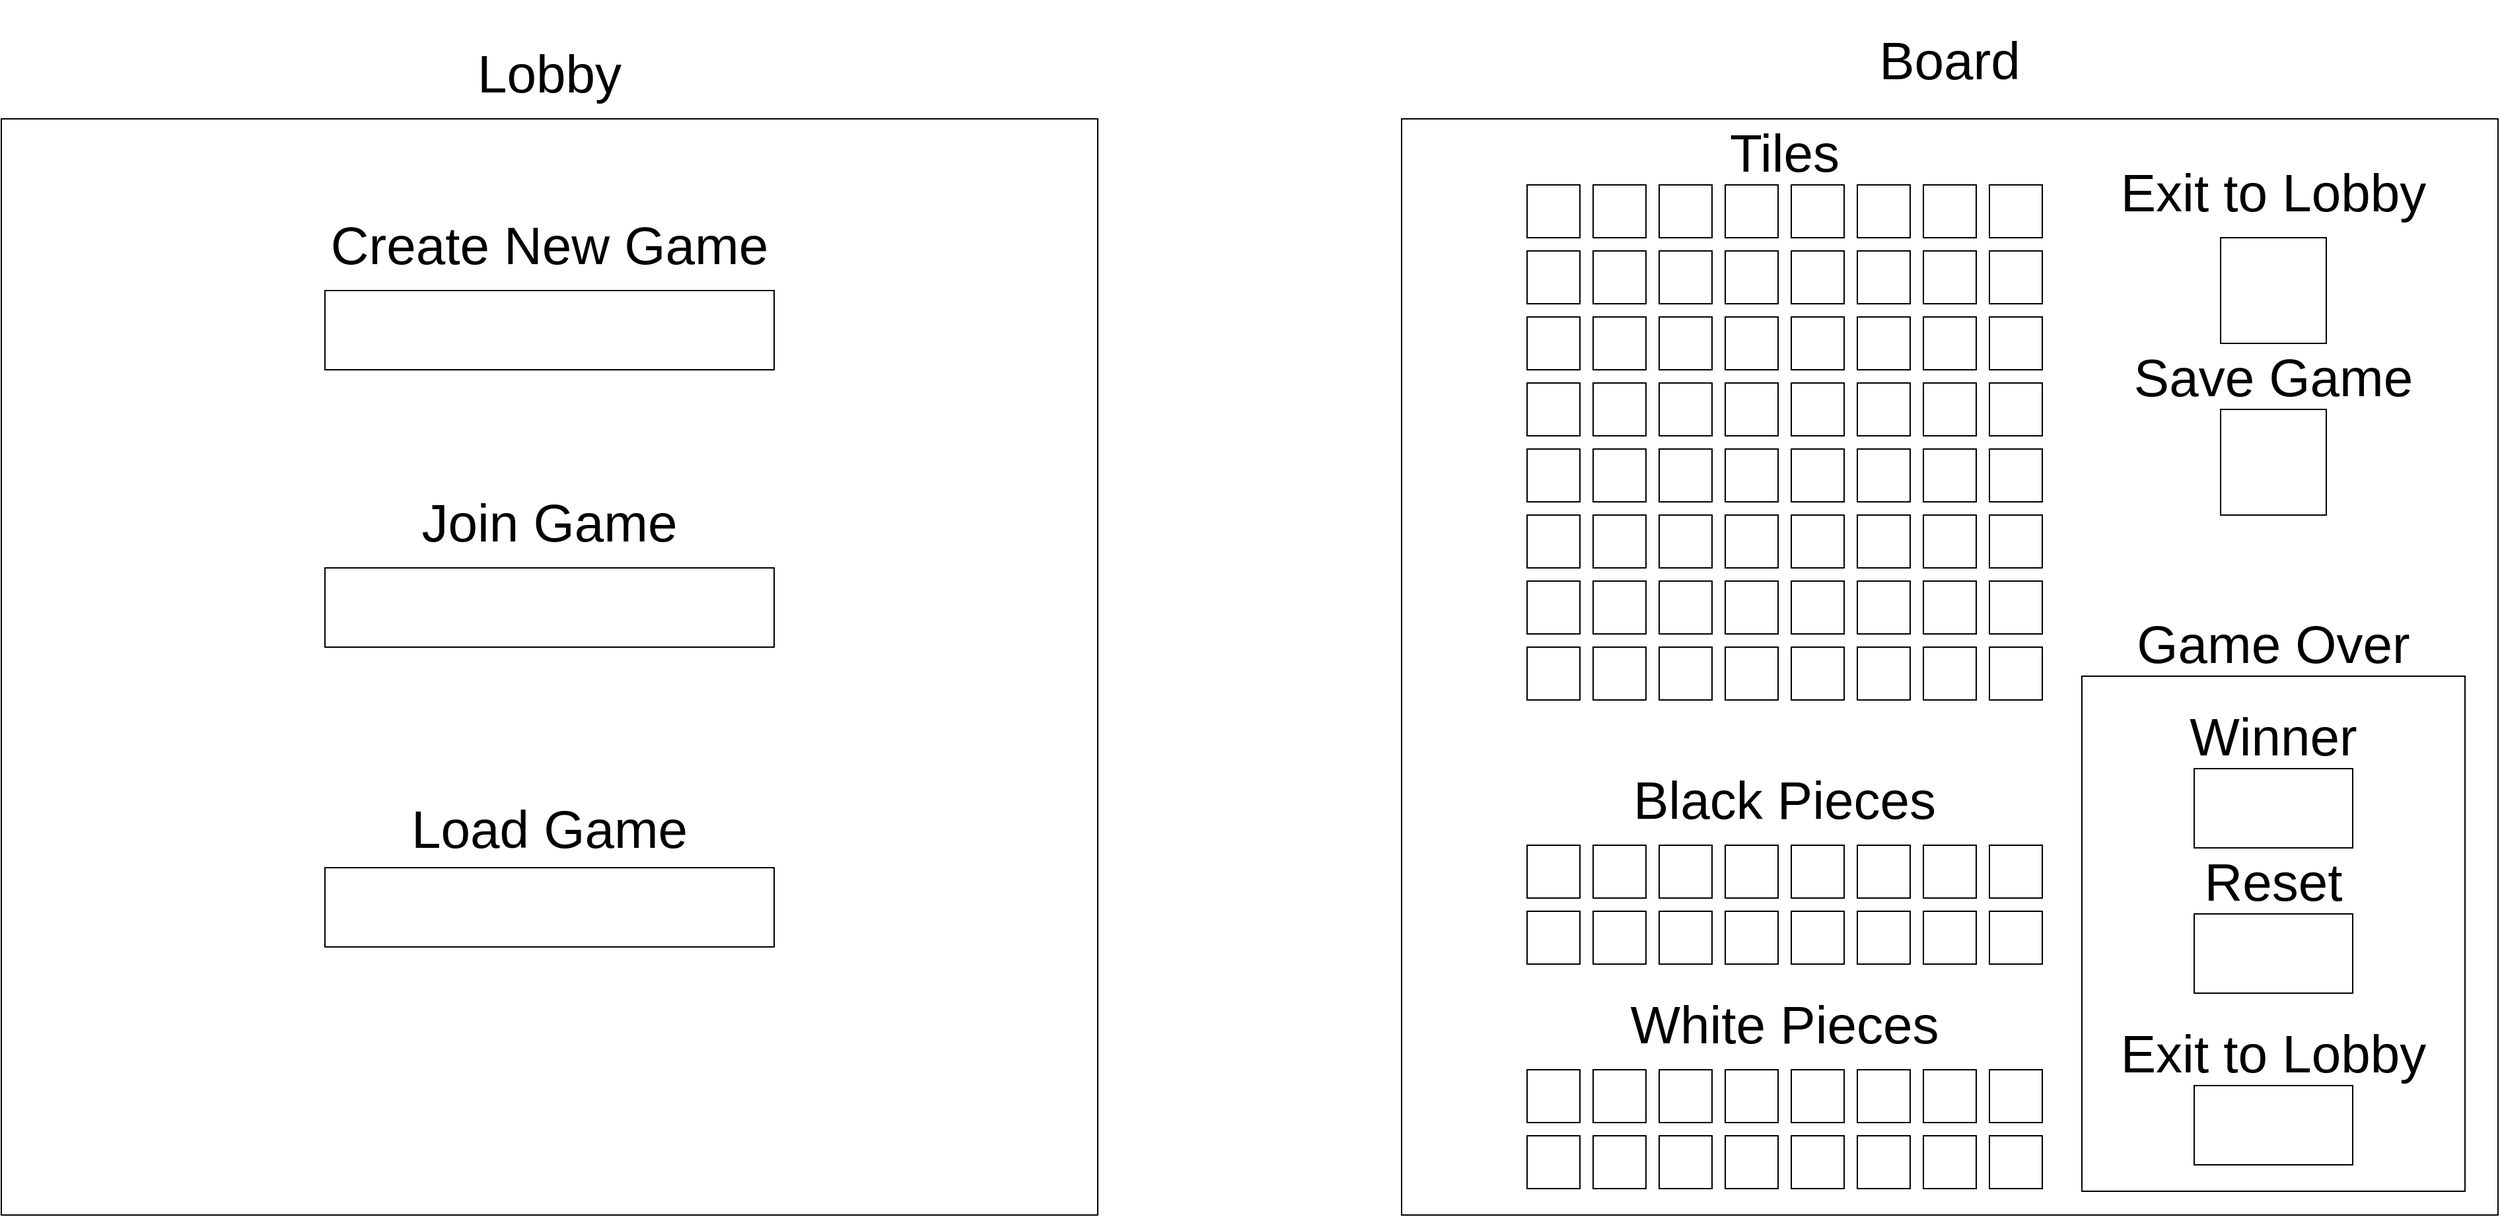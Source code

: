 <mxfile version="22.1.0" type="github">
  <diagram name="Page-1" id="HH6sbAwenjQrGD0H9NG_">
    <mxGraphModel dx="2784" dy="1676" grid="1" gridSize="10" guides="1" tooltips="1" connect="1" arrows="1" fold="1" page="1" pageScale="1" pageWidth="4000" pageHeight="1600" math="0" shadow="0">
      <root>
        <mxCell id="0" />
        <mxCell id="1" parent="0" />
        <mxCell id="sSzNnHYdinJ8F1af6JGd-1" value="" style="whiteSpace=wrap;html=1;aspect=fixed;" vertex="1" parent="1">
          <mxGeometry x="1270" y="520" width="830" height="830" as="geometry" />
        </mxCell>
        <mxCell id="sSzNnHYdinJ8F1af6JGd-179" value="" style="rounded=0;whiteSpace=wrap;html=1;" vertex="1" parent="1">
          <mxGeometry x="1785" y="942" width="290" height="390" as="geometry" />
        </mxCell>
        <mxCell id="sSzNnHYdinJ8F1af6JGd-2" value="" style="whiteSpace=wrap;html=1;aspect=fixed;" vertex="1" parent="1">
          <mxGeometry x="1365" y="570" width="40" height="40" as="geometry" />
        </mxCell>
        <mxCell id="sSzNnHYdinJ8F1af6JGd-4" value="" style="whiteSpace=wrap;html=1;aspect=fixed;" vertex="1" parent="1">
          <mxGeometry x="1415" y="570" width="40" height="40" as="geometry" />
        </mxCell>
        <mxCell id="sSzNnHYdinJ8F1af6JGd-5" value="" style="whiteSpace=wrap;html=1;aspect=fixed;" vertex="1" parent="1">
          <mxGeometry x="1465" y="570" width="40" height="40" as="geometry" />
        </mxCell>
        <mxCell id="sSzNnHYdinJ8F1af6JGd-6" value="" style="whiteSpace=wrap;html=1;aspect=fixed;" vertex="1" parent="1">
          <mxGeometry x="1515" y="570" width="40" height="40" as="geometry" />
        </mxCell>
        <mxCell id="sSzNnHYdinJ8F1af6JGd-7" value="" style="whiteSpace=wrap;html=1;aspect=fixed;" vertex="1" parent="1">
          <mxGeometry x="1565" y="570" width="40" height="40" as="geometry" />
        </mxCell>
        <mxCell id="sSzNnHYdinJ8F1af6JGd-8" value="" style="whiteSpace=wrap;html=1;aspect=fixed;" vertex="1" parent="1">
          <mxGeometry x="1615" y="570" width="40" height="40" as="geometry" />
        </mxCell>
        <mxCell id="sSzNnHYdinJ8F1af6JGd-9" value="" style="whiteSpace=wrap;html=1;aspect=fixed;" vertex="1" parent="1">
          <mxGeometry x="1665" y="570" width="40" height="40" as="geometry" />
        </mxCell>
        <mxCell id="sSzNnHYdinJ8F1af6JGd-10" value="" style="whiteSpace=wrap;html=1;aspect=fixed;" vertex="1" parent="1">
          <mxGeometry x="1715" y="570" width="40" height="40" as="geometry" />
        </mxCell>
        <mxCell id="sSzNnHYdinJ8F1af6JGd-11" value="" style="whiteSpace=wrap;html=1;aspect=fixed;" vertex="1" parent="1">
          <mxGeometry x="1365" y="620" width="40" height="40" as="geometry" />
        </mxCell>
        <mxCell id="sSzNnHYdinJ8F1af6JGd-12" value="" style="whiteSpace=wrap;html=1;aspect=fixed;" vertex="1" parent="1">
          <mxGeometry x="1415" y="620" width="40" height="40" as="geometry" />
        </mxCell>
        <mxCell id="sSzNnHYdinJ8F1af6JGd-13" value="" style="whiteSpace=wrap;html=1;aspect=fixed;" vertex="1" parent="1">
          <mxGeometry x="1465" y="620" width="40" height="40" as="geometry" />
        </mxCell>
        <mxCell id="sSzNnHYdinJ8F1af6JGd-14" value="" style="whiteSpace=wrap;html=1;aspect=fixed;" vertex="1" parent="1">
          <mxGeometry x="1515" y="620" width="40" height="40" as="geometry" />
        </mxCell>
        <mxCell id="sSzNnHYdinJ8F1af6JGd-16" value="" style="whiteSpace=wrap;html=1;aspect=fixed;" vertex="1" parent="1">
          <mxGeometry x="1565" y="620" width="40" height="40" as="geometry" />
        </mxCell>
        <mxCell id="sSzNnHYdinJ8F1af6JGd-17" value="" style="whiteSpace=wrap;html=1;aspect=fixed;" vertex="1" parent="1">
          <mxGeometry x="1615" y="620" width="40" height="40" as="geometry" />
        </mxCell>
        <mxCell id="sSzNnHYdinJ8F1af6JGd-18" value="" style="whiteSpace=wrap;html=1;aspect=fixed;" vertex="1" parent="1">
          <mxGeometry x="1665" y="620" width="40" height="40" as="geometry" />
        </mxCell>
        <mxCell id="sSzNnHYdinJ8F1af6JGd-19" value="" style="whiteSpace=wrap;html=1;aspect=fixed;" vertex="1" parent="1">
          <mxGeometry x="1715" y="620" width="40" height="40" as="geometry" />
        </mxCell>
        <mxCell id="sSzNnHYdinJ8F1af6JGd-20" value="" style="whiteSpace=wrap;html=1;aspect=fixed;" vertex="1" parent="1">
          <mxGeometry x="1365" y="670" width="40" height="40" as="geometry" />
        </mxCell>
        <mxCell id="sSzNnHYdinJ8F1af6JGd-21" value="" style="whiteSpace=wrap;html=1;aspect=fixed;" vertex="1" parent="1">
          <mxGeometry x="1415" y="670" width="40" height="40" as="geometry" />
        </mxCell>
        <mxCell id="sSzNnHYdinJ8F1af6JGd-22" value="" style="whiteSpace=wrap;html=1;aspect=fixed;" vertex="1" parent="1">
          <mxGeometry x="1465" y="670" width="40" height="40" as="geometry" />
        </mxCell>
        <mxCell id="sSzNnHYdinJ8F1af6JGd-23" value="" style="whiteSpace=wrap;html=1;aspect=fixed;" vertex="1" parent="1">
          <mxGeometry x="1515" y="670" width="40" height="40" as="geometry" />
        </mxCell>
        <mxCell id="sSzNnHYdinJ8F1af6JGd-24" value="" style="whiteSpace=wrap;html=1;aspect=fixed;" vertex="1" parent="1">
          <mxGeometry x="1565" y="670" width="40" height="40" as="geometry" />
        </mxCell>
        <mxCell id="sSzNnHYdinJ8F1af6JGd-25" value="" style="whiteSpace=wrap;html=1;aspect=fixed;" vertex="1" parent="1">
          <mxGeometry x="1615" y="670" width="40" height="40" as="geometry" />
        </mxCell>
        <mxCell id="sSzNnHYdinJ8F1af6JGd-26" value="" style="whiteSpace=wrap;html=1;aspect=fixed;" vertex="1" parent="1">
          <mxGeometry x="1665" y="670" width="40" height="40" as="geometry" />
        </mxCell>
        <mxCell id="sSzNnHYdinJ8F1af6JGd-27" value="" style="whiteSpace=wrap;html=1;aspect=fixed;" vertex="1" parent="1">
          <mxGeometry x="1715" y="670" width="40" height="40" as="geometry" />
        </mxCell>
        <mxCell id="sSzNnHYdinJ8F1af6JGd-28" value="" style="whiteSpace=wrap;html=1;aspect=fixed;" vertex="1" parent="1">
          <mxGeometry x="1365" y="720" width="40" height="40" as="geometry" />
        </mxCell>
        <mxCell id="sSzNnHYdinJ8F1af6JGd-29" value="" style="whiteSpace=wrap;html=1;aspect=fixed;" vertex="1" parent="1">
          <mxGeometry x="1415" y="720" width="40" height="40" as="geometry" />
        </mxCell>
        <mxCell id="sSzNnHYdinJ8F1af6JGd-30" value="" style="whiteSpace=wrap;html=1;aspect=fixed;" vertex="1" parent="1">
          <mxGeometry x="1465" y="720" width="40" height="40" as="geometry" />
        </mxCell>
        <mxCell id="sSzNnHYdinJ8F1af6JGd-31" value="" style="whiteSpace=wrap;html=1;aspect=fixed;" vertex="1" parent="1">
          <mxGeometry x="1515" y="720" width="40" height="40" as="geometry" />
        </mxCell>
        <mxCell id="sSzNnHYdinJ8F1af6JGd-32" value="" style="whiteSpace=wrap;html=1;aspect=fixed;" vertex="1" parent="1">
          <mxGeometry x="1565" y="720" width="40" height="40" as="geometry" />
        </mxCell>
        <mxCell id="sSzNnHYdinJ8F1af6JGd-33" value="" style="whiteSpace=wrap;html=1;aspect=fixed;" vertex="1" parent="1">
          <mxGeometry x="1615" y="720" width="40" height="40" as="geometry" />
        </mxCell>
        <mxCell id="sSzNnHYdinJ8F1af6JGd-34" value="" style="whiteSpace=wrap;html=1;aspect=fixed;" vertex="1" parent="1">
          <mxGeometry x="1665" y="720" width="40" height="40" as="geometry" />
        </mxCell>
        <mxCell id="sSzNnHYdinJ8F1af6JGd-35" value="" style="whiteSpace=wrap;html=1;aspect=fixed;" vertex="1" parent="1">
          <mxGeometry x="1715" y="720" width="40" height="40" as="geometry" />
        </mxCell>
        <mxCell id="sSzNnHYdinJ8F1af6JGd-36" value="" style="whiteSpace=wrap;html=1;aspect=fixed;" vertex="1" parent="1">
          <mxGeometry x="1365" y="770" width="40" height="40" as="geometry" />
        </mxCell>
        <mxCell id="sSzNnHYdinJ8F1af6JGd-37" value="" style="whiteSpace=wrap;html=1;aspect=fixed;" vertex="1" parent="1">
          <mxGeometry x="1415" y="770" width="40" height="40" as="geometry" />
        </mxCell>
        <mxCell id="sSzNnHYdinJ8F1af6JGd-38" value="" style="whiteSpace=wrap;html=1;aspect=fixed;" vertex="1" parent="1">
          <mxGeometry x="1465" y="770" width="40" height="40" as="geometry" />
        </mxCell>
        <mxCell id="sSzNnHYdinJ8F1af6JGd-39" value="" style="whiteSpace=wrap;html=1;aspect=fixed;" vertex="1" parent="1">
          <mxGeometry x="1515" y="770" width="40" height="40" as="geometry" />
        </mxCell>
        <mxCell id="sSzNnHYdinJ8F1af6JGd-40" value="" style="whiteSpace=wrap;html=1;aspect=fixed;" vertex="1" parent="1">
          <mxGeometry x="1565" y="770" width="40" height="40" as="geometry" />
        </mxCell>
        <mxCell id="sSzNnHYdinJ8F1af6JGd-41" value="" style="whiteSpace=wrap;html=1;aspect=fixed;" vertex="1" parent="1">
          <mxGeometry x="1615" y="770" width="40" height="40" as="geometry" />
        </mxCell>
        <mxCell id="sSzNnHYdinJ8F1af6JGd-42" value="" style="whiteSpace=wrap;html=1;aspect=fixed;" vertex="1" parent="1">
          <mxGeometry x="1665" y="770" width="40" height="40" as="geometry" />
        </mxCell>
        <mxCell id="sSzNnHYdinJ8F1af6JGd-43" value="" style="whiteSpace=wrap;html=1;aspect=fixed;" vertex="1" parent="1">
          <mxGeometry x="1715" y="770" width="40" height="40" as="geometry" />
        </mxCell>
        <mxCell id="sSzNnHYdinJ8F1af6JGd-44" value="" style="whiteSpace=wrap;html=1;aspect=fixed;" vertex="1" parent="1">
          <mxGeometry x="1365" y="820" width="40" height="40" as="geometry" />
        </mxCell>
        <mxCell id="sSzNnHYdinJ8F1af6JGd-45" value="" style="whiteSpace=wrap;html=1;aspect=fixed;" vertex="1" parent="1">
          <mxGeometry x="1415" y="820" width="40" height="40" as="geometry" />
        </mxCell>
        <mxCell id="sSzNnHYdinJ8F1af6JGd-46" value="" style="whiteSpace=wrap;html=1;aspect=fixed;" vertex="1" parent="1">
          <mxGeometry x="1465" y="820" width="40" height="40" as="geometry" />
        </mxCell>
        <mxCell id="sSzNnHYdinJ8F1af6JGd-47" value="" style="whiteSpace=wrap;html=1;aspect=fixed;" vertex="1" parent="1">
          <mxGeometry x="1515" y="820" width="40" height="40" as="geometry" />
        </mxCell>
        <mxCell id="sSzNnHYdinJ8F1af6JGd-48" value="" style="whiteSpace=wrap;html=1;aspect=fixed;" vertex="1" parent="1">
          <mxGeometry x="1565" y="820" width="40" height="40" as="geometry" />
        </mxCell>
        <mxCell id="sSzNnHYdinJ8F1af6JGd-49" value="" style="whiteSpace=wrap;html=1;aspect=fixed;" vertex="1" parent="1">
          <mxGeometry x="1615" y="820" width="40" height="40" as="geometry" />
        </mxCell>
        <mxCell id="sSzNnHYdinJ8F1af6JGd-50" value="" style="whiteSpace=wrap;html=1;aspect=fixed;" vertex="1" parent="1">
          <mxGeometry x="1665" y="820" width="40" height="40" as="geometry" />
        </mxCell>
        <mxCell id="sSzNnHYdinJ8F1af6JGd-51" value="" style="whiteSpace=wrap;html=1;aspect=fixed;" vertex="1" parent="1">
          <mxGeometry x="1715" y="820" width="40" height="40" as="geometry" />
        </mxCell>
        <mxCell id="sSzNnHYdinJ8F1af6JGd-52" value="" style="whiteSpace=wrap;html=1;aspect=fixed;" vertex="1" parent="1">
          <mxGeometry x="1365" y="870" width="40" height="40" as="geometry" />
        </mxCell>
        <mxCell id="sSzNnHYdinJ8F1af6JGd-53" value="" style="whiteSpace=wrap;html=1;aspect=fixed;" vertex="1" parent="1">
          <mxGeometry x="1415" y="870" width="40" height="40" as="geometry" />
        </mxCell>
        <mxCell id="sSzNnHYdinJ8F1af6JGd-54" value="" style="whiteSpace=wrap;html=1;aspect=fixed;" vertex="1" parent="1">
          <mxGeometry x="1465" y="870" width="40" height="40" as="geometry" />
        </mxCell>
        <mxCell id="sSzNnHYdinJ8F1af6JGd-55" value="" style="whiteSpace=wrap;html=1;aspect=fixed;" vertex="1" parent="1">
          <mxGeometry x="1515" y="870" width="40" height="40" as="geometry" />
        </mxCell>
        <mxCell id="sSzNnHYdinJ8F1af6JGd-56" value="" style="whiteSpace=wrap;html=1;aspect=fixed;" vertex="1" parent="1">
          <mxGeometry x="1565" y="870" width="40" height="40" as="geometry" />
        </mxCell>
        <mxCell id="sSzNnHYdinJ8F1af6JGd-57" value="" style="whiteSpace=wrap;html=1;aspect=fixed;" vertex="1" parent="1">
          <mxGeometry x="1615" y="870" width="40" height="40" as="geometry" />
        </mxCell>
        <mxCell id="sSzNnHYdinJ8F1af6JGd-58" value="" style="whiteSpace=wrap;html=1;aspect=fixed;" vertex="1" parent="1">
          <mxGeometry x="1665" y="870" width="40" height="40" as="geometry" />
        </mxCell>
        <mxCell id="sSzNnHYdinJ8F1af6JGd-59" value="" style="whiteSpace=wrap;html=1;aspect=fixed;" vertex="1" parent="1">
          <mxGeometry x="1715" y="870" width="40" height="40" as="geometry" />
        </mxCell>
        <mxCell id="sSzNnHYdinJ8F1af6JGd-60" value="" style="whiteSpace=wrap;html=1;aspect=fixed;" vertex="1" parent="1">
          <mxGeometry x="1365" y="920" width="40" height="40" as="geometry" />
        </mxCell>
        <mxCell id="sSzNnHYdinJ8F1af6JGd-61" value="" style="whiteSpace=wrap;html=1;aspect=fixed;" vertex="1" parent="1">
          <mxGeometry x="1415" y="920" width="40" height="40" as="geometry" />
        </mxCell>
        <mxCell id="sSzNnHYdinJ8F1af6JGd-62" value="" style="whiteSpace=wrap;html=1;aspect=fixed;" vertex="1" parent="1">
          <mxGeometry x="1465" y="920" width="40" height="40" as="geometry" />
        </mxCell>
        <mxCell id="sSzNnHYdinJ8F1af6JGd-63" value="" style="whiteSpace=wrap;html=1;aspect=fixed;" vertex="1" parent="1">
          <mxGeometry x="1515" y="920" width="40" height="40" as="geometry" />
        </mxCell>
        <mxCell id="sSzNnHYdinJ8F1af6JGd-64" value="" style="whiteSpace=wrap;html=1;aspect=fixed;" vertex="1" parent="1">
          <mxGeometry x="1565" y="920" width="40" height="40" as="geometry" />
        </mxCell>
        <mxCell id="sSzNnHYdinJ8F1af6JGd-65" value="" style="whiteSpace=wrap;html=1;aspect=fixed;" vertex="1" parent="1">
          <mxGeometry x="1615" y="920" width="40" height="40" as="geometry" />
        </mxCell>
        <mxCell id="sSzNnHYdinJ8F1af6JGd-66" value="" style="whiteSpace=wrap;html=1;aspect=fixed;" vertex="1" parent="1">
          <mxGeometry x="1665" y="920" width="40" height="40" as="geometry" />
        </mxCell>
        <mxCell id="sSzNnHYdinJ8F1af6JGd-67" value="" style="whiteSpace=wrap;html=1;aspect=fixed;" vertex="1" parent="1">
          <mxGeometry x="1715" y="920" width="40" height="40" as="geometry" />
        </mxCell>
        <mxCell id="sSzNnHYdinJ8F1af6JGd-116" value="" style="whiteSpace=wrap;html=1;aspect=fixed;" vertex="1" parent="1">
          <mxGeometry x="1365" y="1240" width="40" height="40" as="geometry" />
        </mxCell>
        <mxCell id="sSzNnHYdinJ8F1af6JGd-117" value="" style="whiteSpace=wrap;html=1;aspect=fixed;" vertex="1" parent="1">
          <mxGeometry x="1415" y="1240" width="40" height="40" as="geometry" />
        </mxCell>
        <mxCell id="sSzNnHYdinJ8F1af6JGd-118" value="" style="whiteSpace=wrap;html=1;aspect=fixed;" vertex="1" parent="1">
          <mxGeometry x="1465" y="1240" width="40" height="40" as="geometry" />
        </mxCell>
        <mxCell id="sSzNnHYdinJ8F1af6JGd-119" value="" style="whiteSpace=wrap;html=1;aspect=fixed;" vertex="1" parent="1">
          <mxGeometry x="1515" y="1240" width="40" height="40" as="geometry" />
        </mxCell>
        <mxCell id="sSzNnHYdinJ8F1af6JGd-120" value="" style="whiteSpace=wrap;html=1;aspect=fixed;" vertex="1" parent="1">
          <mxGeometry x="1565" y="1240" width="40" height="40" as="geometry" />
        </mxCell>
        <mxCell id="sSzNnHYdinJ8F1af6JGd-121" value="" style="whiteSpace=wrap;html=1;aspect=fixed;" vertex="1" parent="1">
          <mxGeometry x="1615" y="1240" width="40" height="40" as="geometry" />
        </mxCell>
        <mxCell id="sSzNnHYdinJ8F1af6JGd-122" value="" style="whiteSpace=wrap;html=1;aspect=fixed;" vertex="1" parent="1">
          <mxGeometry x="1665" y="1240" width="40" height="40" as="geometry" />
        </mxCell>
        <mxCell id="sSzNnHYdinJ8F1af6JGd-123" value="" style="whiteSpace=wrap;html=1;aspect=fixed;" vertex="1" parent="1">
          <mxGeometry x="1715" y="1240" width="40" height="40" as="geometry" />
        </mxCell>
        <mxCell id="sSzNnHYdinJ8F1af6JGd-124" value="" style="whiteSpace=wrap;html=1;aspect=fixed;" vertex="1" parent="1">
          <mxGeometry x="1365" y="1290" width="40" height="40" as="geometry" />
        </mxCell>
        <mxCell id="sSzNnHYdinJ8F1af6JGd-125" value="" style="whiteSpace=wrap;html=1;aspect=fixed;" vertex="1" parent="1">
          <mxGeometry x="1415" y="1290" width="40" height="40" as="geometry" />
        </mxCell>
        <mxCell id="sSzNnHYdinJ8F1af6JGd-126" value="" style="whiteSpace=wrap;html=1;aspect=fixed;" vertex="1" parent="1">
          <mxGeometry x="1465" y="1290" width="40" height="40" as="geometry" />
        </mxCell>
        <mxCell id="sSzNnHYdinJ8F1af6JGd-127" value="" style="whiteSpace=wrap;html=1;aspect=fixed;" vertex="1" parent="1">
          <mxGeometry x="1515" y="1290" width="40" height="40" as="geometry" />
        </mxCell>
        <mxCell id="sSzNnHYdinJ8F1af6JGd-128" value="" style="whiteSpace=wrap;html=1;aspect=fixed;" vertex="1" parent="1">
          <mxGeometry x="1565" y="1290" width="40" height="40" as="geometry" />
        </mxCell>
        <mxCell id="sSzNnHYdinJ8F1af6JGd-129" value="" style="whiteSpace=wrap;html=1;aspect=fixed;" vertex="1" parent="1">
          <mxGeometry x="1615" y="1290" width="40" height="40" as="geometry" />
        </mxCell>
        <mxCell id="sSzNnHYdinJ8F1af6JGd-130" value="" style="whiteSpace=wrap;html=1;aspect=fixed;" vertex="1" parent="1">
          <mxGeometry x="1665" y="1290" width="40" height="40" as="geometry" />
        </mxCell>
        <mxCell id="sSzNnHYdinJ8F1af6JGd-131" value="" style="whiteSpace=wrap;html=1;aspect=fixed;" vertex="1" parent="1">
          <mxGeometry x="1715" y="1290" width="40" height="40" as="geometry" />
        </mxCell>
        <mxCell id="sSzNnHYdinJ8F1af6JGd-132" value="Tiles" style="text;html=1;strokeColor=none;fillColor=none;align=center;verticalAlign=middle;whiteSpace=wrap;rounded=0;fontSize=40;" vertex="1" parent="1">
          <mxGeometry x="1425" y="500" width="270" height="90" as="geometry" />
        </mxCell>
        <mxCell id="sSzNnHYdinJ8F1af6JGd-133" value="Black Pieces" style="text;html=1;strokeColor=none;fillColor=none;align=center;verticalAlign=middle;whiteSpace=wrap;rounded=0;fontSize=40;" vertex="1" parent="1">
          <mxGeometry x="1425" y="990" width="270" height="90" as="geometry" />
        </mxCell>
        <mxCell id="sSzNnHYdinJ8F1af6JGd-151" value="" style="whiteSpace=wrap;html=1;aspect=fixed;" vertex="1" parent="1">
          <mxGeometry x="1365" y="1070" width="40" height="40" as="geometry" />
        </mxCell>
        <mxCell id="sSzNnHYdinJ8F1af6JGd-152" value="" style="whiteSpace=wrap;html=1;aspect=fixed;" vertex="1" parent="1">
          <mxGeometry x="1415" y="1070" width="40" height="40" as="geometry" />
        </mxCell>
        <mxCell id="sSzNnHYdinJ8F1af6JGd-153" value="" style="whiteSpace=wrap;html=1;aspect=fixed;" vertex="1" parent="1">
          <mxGeometry x="1465" y="1070" width="40" height="40" as="geometry" />
        </mxCell>
        <mxCell id="sSzNnHYdinJ8F1af6JGd-154" value="" style="whiteSpace=wrap;html=1;aspect=fixed;" vertex="1" parent="1">
          <mxGeometry x="1515" y="1070" width="40" height="40" as="geometry" />
        </mxCell>
        <mxCell id="sSzNnHYdinJ8F1af6JGd-155" value="" style="whiteSpace=wrap;html=1;aspect=fixed;" vertex="1" parent="1">
          <mxGeometry x="1565" y="1070" width="40" height="40" as="geometry" />
        </mxCell>
        <mxCell id="sSzNnHYdinJ8F1af6JGd-156" value="" style="whiteSpace=wrap;html=1;aspect=fixed;" vertex="1" parent="1">
          <mxGeometry x="1615" y="1070" width="40" height="40" as="geometry" />
        </mxCell>
        <mxCell id="sSzNnHYdinJ8F1af6JGd-157" value="" style="whiteSpace=wrap;html=1;aspect=fixed;" vertex="1" parent="1">
          <mxGeometry x="1665" y="1070" width="40" height="40" as="geometry" />
        </mxCell>
        <mxCell id="sSzNnHYdinJ8F1af6JGd-158" value="" style="whiteSpace=wrap;html=1;aspect=fixed;" vertex="1" parent="1">
          <mxGeometry x="1715" y="1070" width="40" height="40" as="geometry" />
        </mxCell>
        <mxCell id="sSzNnHYdinJ8F1af6JGd-159" value="" style="whiteSpace=wrap;html=1;aspect=fixed;" vertex="1" parent="1">
          <mxGeometry x="1365" y="1120" width="40" height="40" as="geometry" />
        </mxCell>
        <mxCell id="sSzNnHYdinJ8F1af6JGd-160" value="" style="whiteSpace=wrap;html=1;aspect=fixed;" vertex="1" parent="1">
          <mxGeometry x="1415" y="1120" width="40" height="40" as="geometry" />
        </mxCell>
        <mxCell id="sSzNnHYdinJ8F1af6JGd-161" value="" style="whiteSpace=wrap;html=1;aspect=fixed;" vertex="1" parent="1">
          <mxGeometry x="1465" y="1120" width="40" height="40" as="geometry" />
        </mxCell>
        <mxCell id="sSzNnHYdinJ8F1af6JGd-162" value="" style="whiteSpace=wrap;html=1;aspect=fixed;" vertex="1" parent="1">
          <mxGeometry x="1515" y="1120" width="40" height="40" as="geometry" />
        </mxCell>
        <mxCell id="sSzNnHYdinJ8F1af6JGd-163" value="" style="whiteSpace=wrap;html=1;aspect=fixed;" vertex="1" parent="1">
          <mxGeometry x="1565" y="1120" width="40" height="40" as="geometry" />
        </mxCell>
        <mxCell id="sSzNnHYdinJ8F1af6JGd-164" value="" style="whiteSpace=wrap;html=1;aspect=fixed;" vertex="1" parent="1">
          <mxGeometry x="1615" y="1120" width="40" height="40" as="geometry" />
        </mxCell>
        <mxCell id="sSzNnHYdinJ8F1af6JGd-165" value="" style="whiteSpace=wrap;html=1;aspect=fixed;" vertex="1" parent="1">
          <mxGeometry x="1665" y="1120" width="40" height="40" as="geometry" />
        </mxCell>
        <mxCell id="sSzNnHYdinJ8F1af6JGd-166" value="" style="whiteSpace=wrap;html=1;aspect=fixed;" vertex="1" parent="1">
          <mxGeometry x="1715" y="1120" width="40" height="40" as="geometry" />
        </mxCell>
        <mxCell id="sSzNnHYdinJ8F1af6JGd-167" value="White&amp;nbsp;Pieces" style="text;html=1;strokeColor=none;fillColor=none;align=center;verticalAlign=middle;whiteSpace=wrap;rounded=0;fontSize=40;" vertex="1" parent="1">
          <mxGeometry x="1425" y="1160" width="270" height="90" as="geometry" />
        </mxCell>
        <mxCell id="sSzNnHYdinJ8F1af6JGd-169" value="Board" style="text;html=1;strokeColor=none;fillColor=none;align=center;verticalAlign=middle;whiteSpace=wrap;rounded=0;fontSize=40;" vertex="1" parent="1">
          <mxGeometry x="1550" y="430" width="270" height="90" as="geometry" />
        </mxCell>
        <mxCell id="sSzNnHYdinJ8F1af6JGd-171" value="Game Over" style="text;html=1;strokeColor=none;fillColor=none;align=center;verticalAlign=middle;whiteSpace=wrap;rounded=0;fontSize=40;" vertex="1" parent="1">
          <mxGeometry x="1795" y="872" width="270" height="90" as="geometry" />
        </mxCell>
        <mxCell id="sSzNnHYdinJ8F1af6JGd-172" value="" style="rounded=0;whiteSpace=wrap;html=1;" vertex="1" parent="1">
          <mxGeometry x="1870" y="1122" width="120" height="60" as="geometry" />
        </mxCell>
        <mxCell id="sSzNnHYdinJ8F1af6JGd-173" value="" style="rounded=0;whiteSpace=wrap;html=1;" vertex="1" parent="1">
          <mxGeometry x="1870" y="1252" width="120" height="60" as="geometry" />
        </mxCell>
        <mxCell id="sSzNnHYdinJ8F1af6JGd-174" value="Exit to Lobby" style="text;html=1;strokeColor=none;fillColor=none;align=center;verticalAlign=middle;whiteSpace=wrap;rounded=0;fontSize=40;" vertex="1" parent="1">
          <mxGeometry x="1795" y="1182" width="270" height="90" as="geometry" />
        </mxCell>
        <mxCell id="sSzNnHYdinJ8F1af6JGd-175" value="Reset" style="text;html=1;strokeColor=none;fillColor=none;align=center;verticalAlign=middle;whiteSpace=wrap;rounded=0;fontSize=40;" vertex="1" parent="1">
          <mxGeometry x="1795" y="1052" width="270" height="90" as="geometry" />
        </mxCell>
        <mxCell id="sSzNnHYdinJ8F1af6JGd-177" value="" style="rounded=0;whiteSpace=wrap;html=1;" vertex="1" parent="1">
          <mxGeometry x="1870" y="1012" width="120" height="60" as="geometry" />
        </mxCell>
        <mxCell id="sSzNnHYdinJ8F1af6JGd-178" value="Winner" style="text;html=1;strokeColor=none;fillColor=none;align=center;verticalAlign=middle;whiteSpace=wrap;rounded=0;fontSize=40;" vertex="1" parent="1">
          <mxGeometry x="1795" y="942" width="270" height="90" as="geometry" />
        </mxCell>
        <mxCell id="sSzNnHYdinJ8F1af6JGd-181" value="" style="whiteSpace=wrap;html=1;aspect=fixed;" vertex="1" parent="1">
          <mxGeometry x="1890" y="610" width="80" height="80" as="geometry" />
        </mxCell>
        <mxCell id="sSzNnHYdinJ8F1af6JGd-183" value="Exit to Lobby" style="text;html=1;strokeColor=none;fillColor=none;align=center;verticalAlign=middle;whiteSpace=wrap;rounded=0;fontSize=40;" vertex="1" parent="1">
          <mxGeometry x="1795" y="530" width="270" height="90" as="geometry" />
        </mxCell>
        <mxCell id="sSzNnHYdinJ8F1af6JGd-184" value="" style="whiteSpace=wrap;html=1;aspect=fixed;" vertex="1" parent="1">
          <mxGeometry x="1890" y="740" width="80" height="80" as="geometry" />
        </mxCell>
        <mxCell id="sSzNnHYdinJ8F1af6JGd-185" value="Save Game" style="text;html=1;strokeColor=none;fillColor=none;align=center;verticalAlign=middle;whiteSpace=wrap;rounded=0;fontSize=40;" vertex="1" parent="1">
          <mxGeometry x="1795" y="670" width="270" height="90" as="geometry" />
        </mxCell>
        <mxCell id="sSzNnHYdinJ8F1af6JGd-186" value="" style="whiteSpace=wrap;html=1;aspect=fixed;" vertex="1" parent="1">
          <mxGeometry x="210" y="520" width="830" height="830" as="geometry" />
        </mxCell>
        <mxCell id="sSzNnHYdinJ8F1af6JGd-187" value="Lobby" style="text;html=1;strokeColor=none;fillColor=none;align=center;verticalAlign=middle;whiteSpace=wrap;rounded=0;fontSize=40;" vertex="1" parent="1">
          <mxGeometry x="490" y="440" width="270" height="90" as="geometry" />
        </mxCell>
        <mxCell id="sSzNnHYdinJ8F1af6JGd-188" value="" style="rounded=0;whiteSpace=wrap;html=1;" vertex="1" parent="1">
          <mxGeometry x="455" y="650" width="340" height="60" as="geometry" />
        </mxCell>
        <mxCell id="sSzNnHYdinJ8F1af6JGd-189" value="Create New Game" style="text;html=1;strokeColor=none;fillColor=none;align=center;verticalAlign=middle;whiteSpace=wrap;rounded=0;fontSize=40;" vertex="1" parent="1">
          <mxGeometry x="455" y="570" width="340" height="90" as="geometry" />
        </mxCell>
        <mxCell id="sSzNnHYdinJ8F1af6JGd-191" value="Join Game" style="text;html=1;strokeColor=none;fillColor=none;align=center;verticalAlign=middle;whiteSpace=wrap;rounded=0;fontSize=40;" vertex="1" parent="1">
          <mxGeometry x="490" y="780" width="270" height="90" as="geometry" />
        </mxCell>
        <mxCell id="sSzNnHYdinJ8F1af6JGd-192" value="" style="rounded=0;whiteSpace=wrap;html=1;" vertex="1" parent="1">
          <mxGeometry x="455" y="860" width="340" height="60" as="geometry" />
        </mxCell>
        <mxCell id="sSzNnHYdinJ8F1af6JGd-193" value="Load Game" style="text;html=1;strokeColor=none;fillColor=none;align=center;verticalAlign=middle;whiteSpace=wrap;rounded=0;fontSize=40;" vertex="1" parent="1">
          <mxGeometry x="490" y="1012" width="270" height="90" as="geometry" />
        </mxCell>
        <mxCell id="sSzNnHYdinJ8F1af6JGd-194" value="" style="rounded=0;whiteSpace=wrap;html=1;" vertex="1" parent="1">
          <mxGeometry x="455" y="1087" width="340" height="60" as="geometry" />
        </mxCell>
      </root>
    </mxGraphModel>
  </diagram>
</mxfile>
